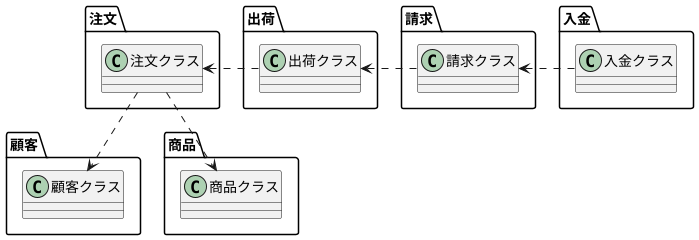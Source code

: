 @startuml

package "注文" {
    class 注文クラス
}

package "出荷" {
    class 出荷クラス
    注文クラス <. 出荷クラス
}

package "請求" {
    class 請求クラス
    出荷クラス <. 請求クラス
}

package "入金" {
    class 入金クラス
    請求クラス <. 入金クラス
}

package "顧客" {
    class 顧客クラス
    注文クラス ..> 顧客クラス
}

package "商品" {
    class 商品クラス
    注文クラス ..> 商品クラス
}

@enduml